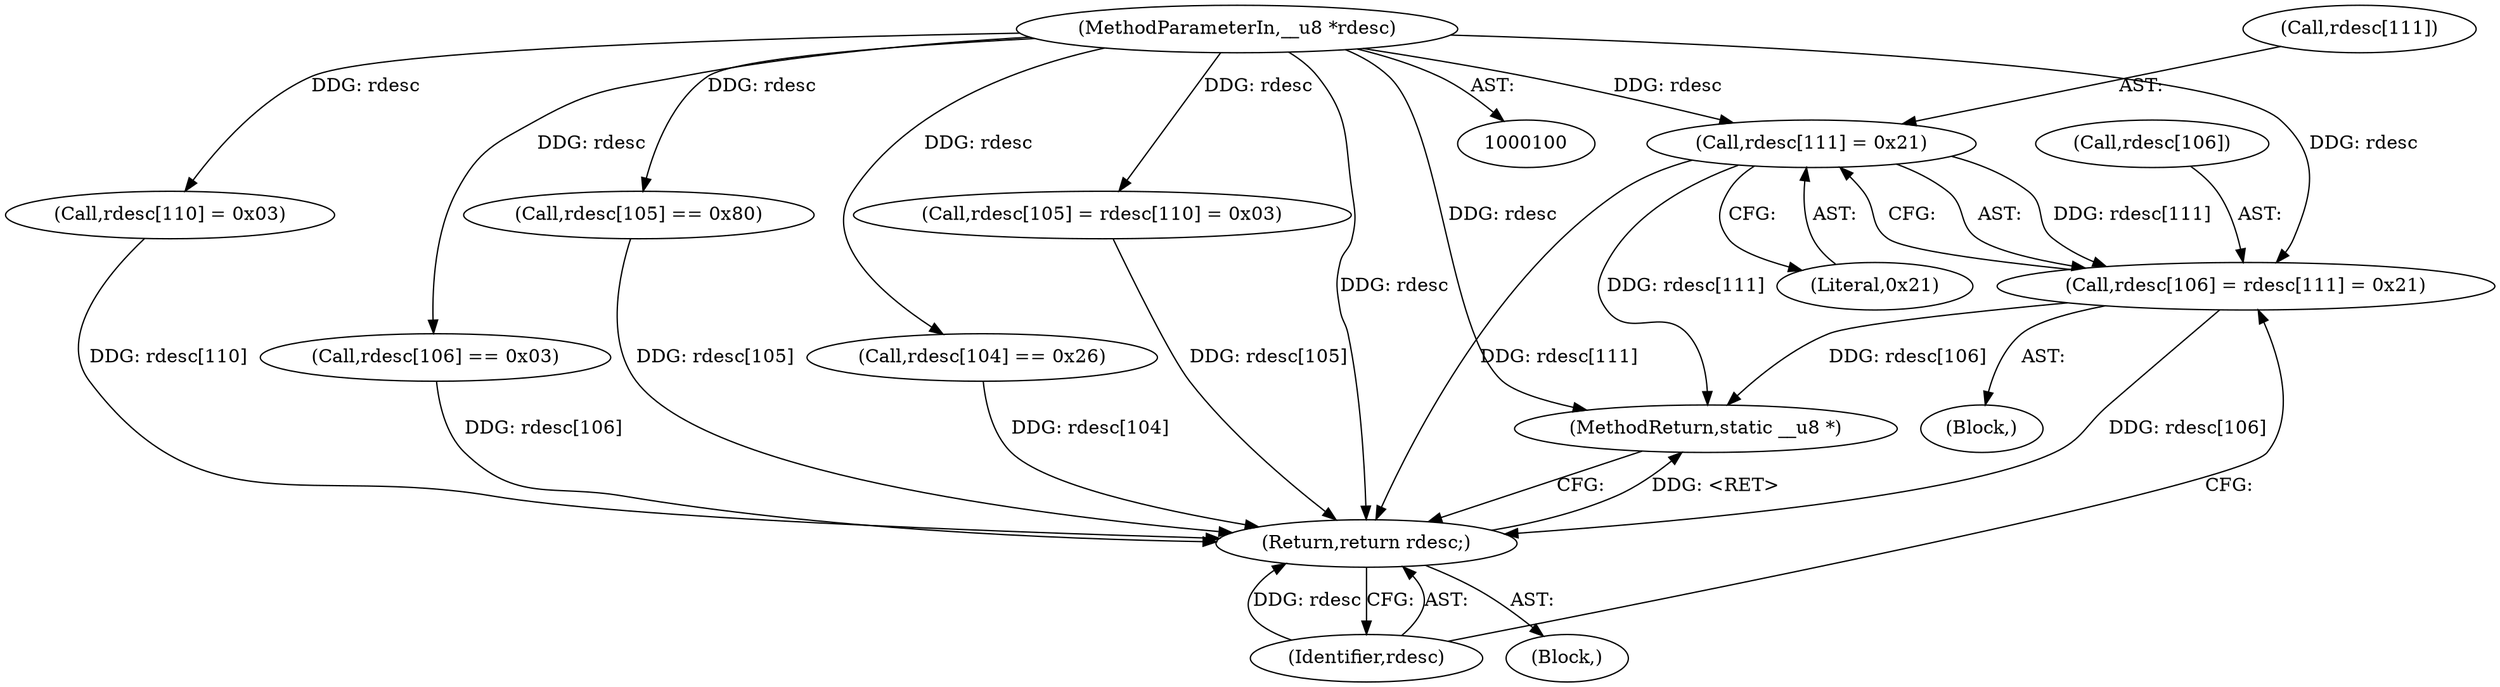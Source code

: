 digraph "0_linux_4ab25786c87eb20857bbb715c3ae34ec8fd6a214_4@array" {
"1000145" [label="(Call,rdesc[111] = 0x21)"];
"1000102" [label="(MethodParameterIn,__u8 *rdesc)"];
"1000141" [label="(Call,rdesc[106] = rdesc[111] = 0x21)"];
"1000150" [label="(Return,return rdesc;)"];
"1000136" [label="(Call,rdesc[110] = 0x03)"];
"1000151" [label="(Identifier,rdesc)"];
"1000150" [label="(Return,return rdesc;)"];
"1000123" [label="(Call,rdesc[106] == 0x03)"];
"1000149" [label="(Literal,0x21)"];
"1000141" [label="(Call,rdesc[106] = rdesc[111] = 0x21)"];
"1000142" [label="(Call,rdesc[106])"];
"1000104" [label="(Block,)"];
"1000118" [label="(Call,rdesc[105] == 0x80)"];
"1000102" [label="(MethodParameterIn,__u8 *rdesc)"];
"1000146" [label="(Call,rdesc[111])"];
"1000112" [label="(Call,rdesc[104] == 0x26)"];
"1000128" [label="(Block,)"];
"1000132" [label="(Call,rdesc[105] = rdesc[110] = 0x03)"];
"1000145" [label="(Call,rdesc[111] = 0x21)"];
"1000152" [label="(MethodReturn,static __u8 *)"];
"1000145" -> "1000141"  [label="AST: "];
"1000145" -> "1000149"  [label="CFG: "];
"1000146" -> "1000145"  [label="AST: "];
"1000149" -> "1000145"  [label="AST: "];
"1000141" -> "1000145"  [label="CFG: "];
"1000145" -> "1000152"  [label="DDG: rdesc[111]"];
"1000145" -> "1000141"  [label="DDG: rdesc[111]"];
"1000102" -> "1000145"  [label="DDG: rdesc"];
"1000145" -> "1000150"  [label="DDG: rdesc[111]"];
"1000102" -> "1000100"  [label="AST: "];
"1000102" -> "1000152"  [label="DDG: rdesc"];
"1000102" -> "1000112"  [label="DDG: rdesc"];
"1000102" -> "1000118"  [label="DDG: rdesc"];
"1000102" -> "1000123"  [label="DDG: rdesc"];
"1000102" -> "1000132"  [label="DDG: rdesc"];
"1000102" -> "1000136"  [label="DDG: rdesc"];
"1000102" -> "1000141"  [label="DDG: rdesc"];
"1000102" -> "1000150"  [label="DDG: rdesc"];
"1000141" -> "1000128"  [label="AST: "];
"1000142" -> "1000141"  [label="AST: "];
"1000151" -> "1000141"  [label="CFG: "];
"1000141" -> "1000152"  [label="DDG: rdesc[106]"];
"1000141" -> "1000150"  [label="DDG: rdesc[106]"];
"1000150" -> "1000104"  [label="AST: "];
"1000150" -> "1000151"  [label="CFG: "];
"1000151" -> "1000150"  [label="AST: "];
"1000152" -> "1000150"  [label="CFG: "];
"1000150" -> "1000152"  [label="DDG: <RET>"];
"1000151" -> "1000150"  [label="DDG: rdesc"];
"1000112" -> "1000150"  [label="DDG: rdesc[104]"];
"1000118" -> "1000150"  [label="DDG: rdesc[105]"];
"1000136" -> "1000150"  [label="DDG: rdesc[110]"];
"1000123" -> "1000150"  [label="DDG: rdesc[106]"];
"1000132" -> "1000150"  [label="DDG: rdesc[105]"];
}
